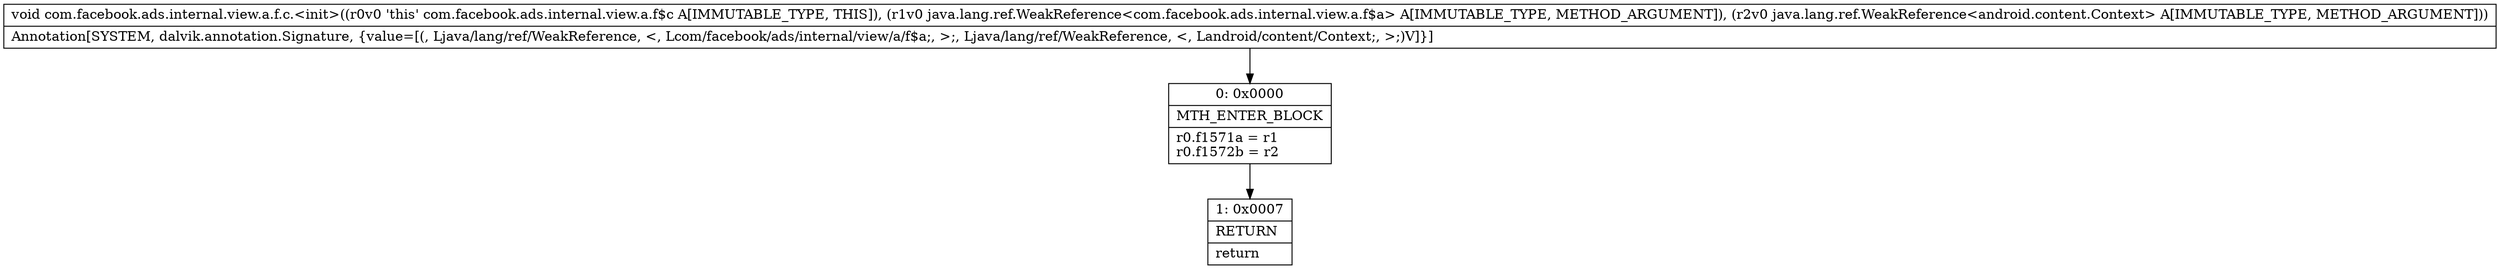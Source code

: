 digraph "CFG forcom.facebook.ads.internal.view.a.f.c.\<init\>(Ljava\/lang\/ref\/WeakReference;Ljava\/lang\/ref\/WeakReference;)V" {
Node_0 [shape=record,label="{0\:\ 0x0000|MTH_ENTER_BLOCK\l|r0.f1571a = r1\lr0.f1572b = r2\l}"];
Node_1 [shape=record,label="{1\:\ 0x0007|RETURN\l|return\l}"];
MethodNode[shape=record,label="{void com.facebook.ads.internal.view.a.f.c.\<init\>((r0v0 'this' com.facebook.ads.internal.view.a.f$c A[IMMUTABLE_TYPE, THIS]), (r1v0 java.lang.ref.WeakReference\<com.facebook.ads.internal.view.a.f$a\> A[IMMUTABLE_TYPE, METHOD_ARGUMENT]), (r2v0 java.lang.ref.WeakReference\<android.content.Context\> A[IMMUTABLE_TYPE, METHOD_ARGUMENT]))  | Annotation[SYSTEM, dalvik.annotation.Signature, \{value=[(, Ljava\/lang\/ref\/WeakReference, \<, Lcom\/facebook\/ads\/internal\/view\/a\/f$a;, \>;, Ljava\/lang\/ref\/WeakReference, \<, Landroid\/content\/Context;, \>;)V]\}]\l}"];
MethodNode -> Node_0;
Node_0 -> Node_1;
}

